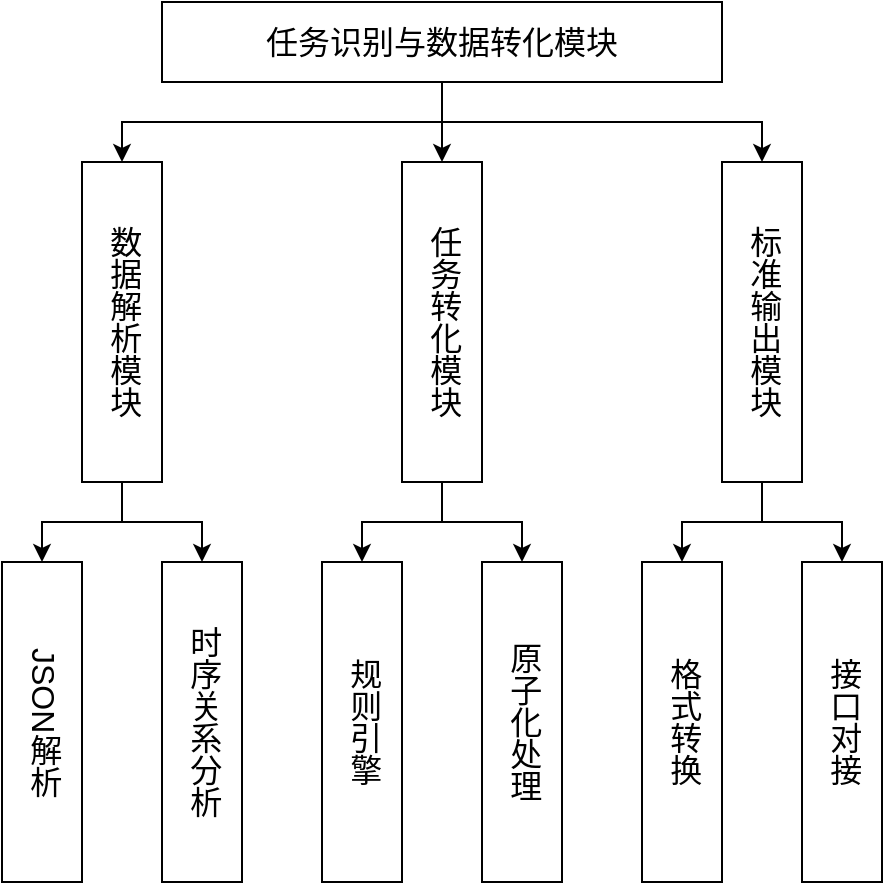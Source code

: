 <mxfile version="28.1.1">
  <diagram name="第 1 页" id="k2BsJTX-cnYXF12XiwHp">
    <mxGraphModel dx="776" dy="1138" grid="1" gridSize="10" guides="1" tooltips="1" connect="1" arrows="1" fold="1" page="1" pageScale="1" pageWidth="827" pageHeight="1169" math="0" shadow="0">
      <root>
        <mxCell id="0" />
        <mxCell id="1" parent="0" />
        <mxCell id="pPjCKKpRG9TPd0wjcZ1b-2" style="edgeStyle=orthogonalEdgeStyle;rounded=0;orthogonalLoop=1;jettySize=auto;html=1;entryX=0.5;entryY=0;entryDx=0;entryDy=0;" edge="1" parent="1" source="pPjCKKpRG9TPd0wjcZ1b-5" target="pPjCKKpRG9TPd0wjcZ1b-8">
          <mxGeometry relative="1" as="geometry">
            <Array as="points">
              <mxPoint x="340" y="100" />
              <mxPoint x="180" y="100" />
            </Array>
          </mxGeometry>
        </mxCell>
        <mxCell id="pPjCKKpRG9TPd0wjcZ1b-3" style="edgeStyle=orthogonalEdgeStyle;rounded=0;orthogonalLoop=1;jettySize=auto;html=1;entryX=0.5;entryY=0;entryDx=0;entryDy=0;" edge="1" parent="1" source="pPjCKKpRG9TPd0wjcZ1b-5" target="pPjCKKpRG9TPd0wjcZ1b-12">
          <mxGeometry relative="1" as="geometry" />
        </mxCell>
        <mxCell id="pPjCKKpRG9TPd0wjcZ1b-4" style="edgeStyle=orthogonalEdgeStyle;rounded=0;orthogonalLoop=1;jettySize=auto;html=1;entryX=0.5;entryY=0;entryDx=0;entryDy=0;" edge="1" parent="1" source="pPjCKKpRG9TPd0wjcZ1b-5" target="pPjCKKpRG9TPd0wjcZ1b-16">
          <mxGeometry relative="1" as="geometry" />
        </mxCell>
        <mxCell id="pPjCKKpRG9TPd0wjcZ1b-5" value="任务识别与数据转化模块" style="rounded=0;whiteSpace=wrap;html=1;fontSize=16;" vertex="1" parent="1">
          <mxGeometry x="200" y="40" width="280" height="40" as="geometry" />
        </mxCell>
        <mxCell id="pPjCKKpRG9TPd0wjcZ1b-31" style="edgeStyle=orthogonalEdgeStyle;rounded=0;orthogonalLoop=1;jettySize=auto;html=1;entryX=0.5;entryY=0;entryDx=0;entryDy=0;" edge="1" parent="1" source="pPjCKKpRG9TPd0wjcZ1b-8" target="pPjCKKpRG9TPd0wjcZ1b-25">
          <mxGeometry relative="1" as="geometry" />
        </mxCell>
        <mxCell id="pPjCKKpRG9TPd0wjcZ1b-32" style="edgeStyle=orthogonalEdgeStyle;rounded=0;orthogonalLoop=1;jettySize=auto;html=1;entryX=0.5;entryY=0;entryDx=0;entryDy=0;" edge="1" parent="1" source="pPjCKKpRG9TPd0wjcZ1b-8" target="pPjCKKpRG9TPd0wjcZ1b-26">
          <mxGeometry relative="1" as="geometry" />
        </mxCell>
        <mxCell id="pPjCKKpRG9TPd0wjcZ1b-8" value="数据解析模块" style="rounded=0;whiteSpace=wrap;html=1;textDirection=vertical-lr;fontSize=16;" vertex="1" parent="1">
          <mxGeometry x="160" y="120" width="40" height="160" as="geometry" />
        </mxCell>
        <mxCell id="pPjCKKpRG9TPd0wjcZ1b-33" style="edgeStyle=orthogonalEdgeStyle;rounded=0;orthogonalLoop=1;jettySize=auto;html=1;entryX=0.5;entryY=0;entryDx=0;entryDy=0;" edge="1" parent="1" source="pPjCKKpRG9TPd0wjcZ1b-12" target="pPjCKKpRG9TPd0wjcZ1b-27">
          <mxGeometry relative="1" as="geometry" />
        </mxCell>
        <mxCell id="pPjCKKpRG9TPd0wjcZ1b-34" style="edgeStyle=orthogonalEdgeStyle;rounded=0;orthogonalLoop=1;jettySize=auto;html=1;entryX=0.5;entryY=0;entryDx=0;entryDy=0;" edge="1" parent="1" source="pPjCKKpRG9TPd0wjcZ1b-12" target="pPjCKKpRG9TPd0wjcZ1b-28">
          <mxGeometry relative="1" as="geometry" />
        </mxCell>
        <mxCell id="pPjCKKpRG9TPd0wjcZ1b-12" value="任务转化模块" style="rounded=0;whiteSpace=wrap;html=1;textDirection=vertical-lr;fontSize=16;" vertex="1" parent="1">
          <mxGeometry x="320" y="120" width="40" height="160" as="geometry" />
        </mxCell>
        <mxCell id="pPjCKKpRG9TPd0wjcZ1b-35" style="edgeStyle=orthogonalEdgeStyle;rounded=0;orthogonalLoop=1;jettySize=auto;html=1;entryX=0.5;entryY=0;entryDx=0;entryDy=0;" edge="1" parent="1" source="pPjCKKpRG9TPd0wjcZ1b-16" target="pPjCKKpRG9TPd0wjcZ1b-29">
          <mxGeometry relative="1" as="geometry" />
        </mxCell>
        <mxCell id="pPjCKKpRG9TPd0wjcZ1b-36" style="edgeStyle=orthogonalEdgeStyle;rounded=0;orthogonalLoop=1;jettySize=auto;html=1;entryX=0.5;entryY=0;entryDx=0;entryDy=0;" edge="1" parent="1" source="pPjCKKpRG9TPd0wjcZ1b-16" target="pPjCKKpRG9TPd0wjcZ1b-30">
          <mxGeometry relative="1" as="geometry" />
        </mxCell>
        <mxCell id="pPjCKKpRG9TPd0wjcZ1b-16" value="标准输出模块" style="rounded=0;whiteSpace=wrap;html=1;textDirection=vertical-lr;fontSize=16;" vertex="1" parent="1">
          <mxGeometry x="480" y="120" width="40" height="160" as="geometry" />
        </mxCell>
        <mxCell id="pPjCKKpRG9TPd0wjcZ1b-25" value="JSON解析" style="rounded=0;whiteSpace=wrap;html=1;textDirection=vertical-lr;fontSize=16;" vertex="1" parent="1">
          <mxGeometry x="120" y="320" width="40" height="160" as="geometry" />
        </mxCell>
        <mxCell id="pPjCKKpRG9TPd0wjcZ1b-26" value="时序关系分析" style="rounded=0;whiteSpace=wrap;html=1;textDirection=vertical-lr;fontSize=16;" vertex="1" parent="1">
          <mxGeometry x="200" y="320" width="40" height="160" as="geometry" />
        </mxCell>
        <mxCell id="pPjCKKpRG9TPd0wjcZ1b-27" value="规则引擎" style="rounded=0;whiteSpace=wrap;html=1;textDirection=vertical-lr;fontSize=16;" vertex="1" parent="1">
          <mxGeometry x="280" y="320" width="40" height="160" as="geometry" />
        </mxCell>
        <mxCell id="pPjCKKpRG9TPd0wjcZ1b-28" value="原子化处理" style="rounded=0;whiteSpace=wrap;html=1;textDirection=vertical-lr;fontSize=16;" vertex="1" parent="1">
          <mxGeometry x="360" y="320" width="40" height="160" as="geometry" />
        </mxCell>
        <mxCell id="pPjCKKpRG9TPd0wjcZ1b-29" value="格式转换" style="rounded=0;whiteSpace=wrap;html=1;textDirection=vertical-lr;fontSize=16;" vertex="1" parent="1">
          <mxGeometry x="440" y="320" width="40" height="160" as="geometry" />
        </mxCell>
        <mxCell id="pPjCKKpRG9TPd0wjcZ1b-30" value="接口对接" style="rounded=0;whiteSpace=wrap;html=1;textDirection=vertical-lr;fontSize=16;" vertex="1" parent="1">
          <mxGeometry x="520" y="320" width="40" height="160" as="geometry" />
        </mxCell>
      </root>
    </mxGraphModel>
  </diagram>
</mxfile>
